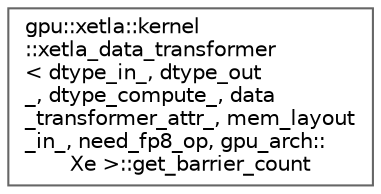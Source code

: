digraph "Graphical Class Hierarchy"
{
 // LATEX_PDF_SIZE
  bgcolor="transparent";
  edge [fontname=Helvetica,fontsize=10,labelfontname=Helvetica,labelfontsize=10];
  node [fontname=Helvetica,fontsize=10,shape=box,height=0.2,width=0.4];
  rankdir="LR";
  Node0 [id="Node000000",label="gpu::xetla::kernel\l::xetla_data_transformer\l\< dtype_in_, dtype_out\l_, dtype_compute_, data\l_transformer_attr_, mem_layout\l_in_, need_fp8_op, gpu_arch::\lXe \>::get_barrier_count",height=0.2,width=0.4,color="grey40", fillcolor="white", style="filled",URL="$structgpu_1_1xetla_1_1kernel_1_1xetla__data__transformer_3_01dtype__in___00_01dtype__out___00_015454549f3796976cb10fe3722d61088d.html",tooltip=" "];
}
